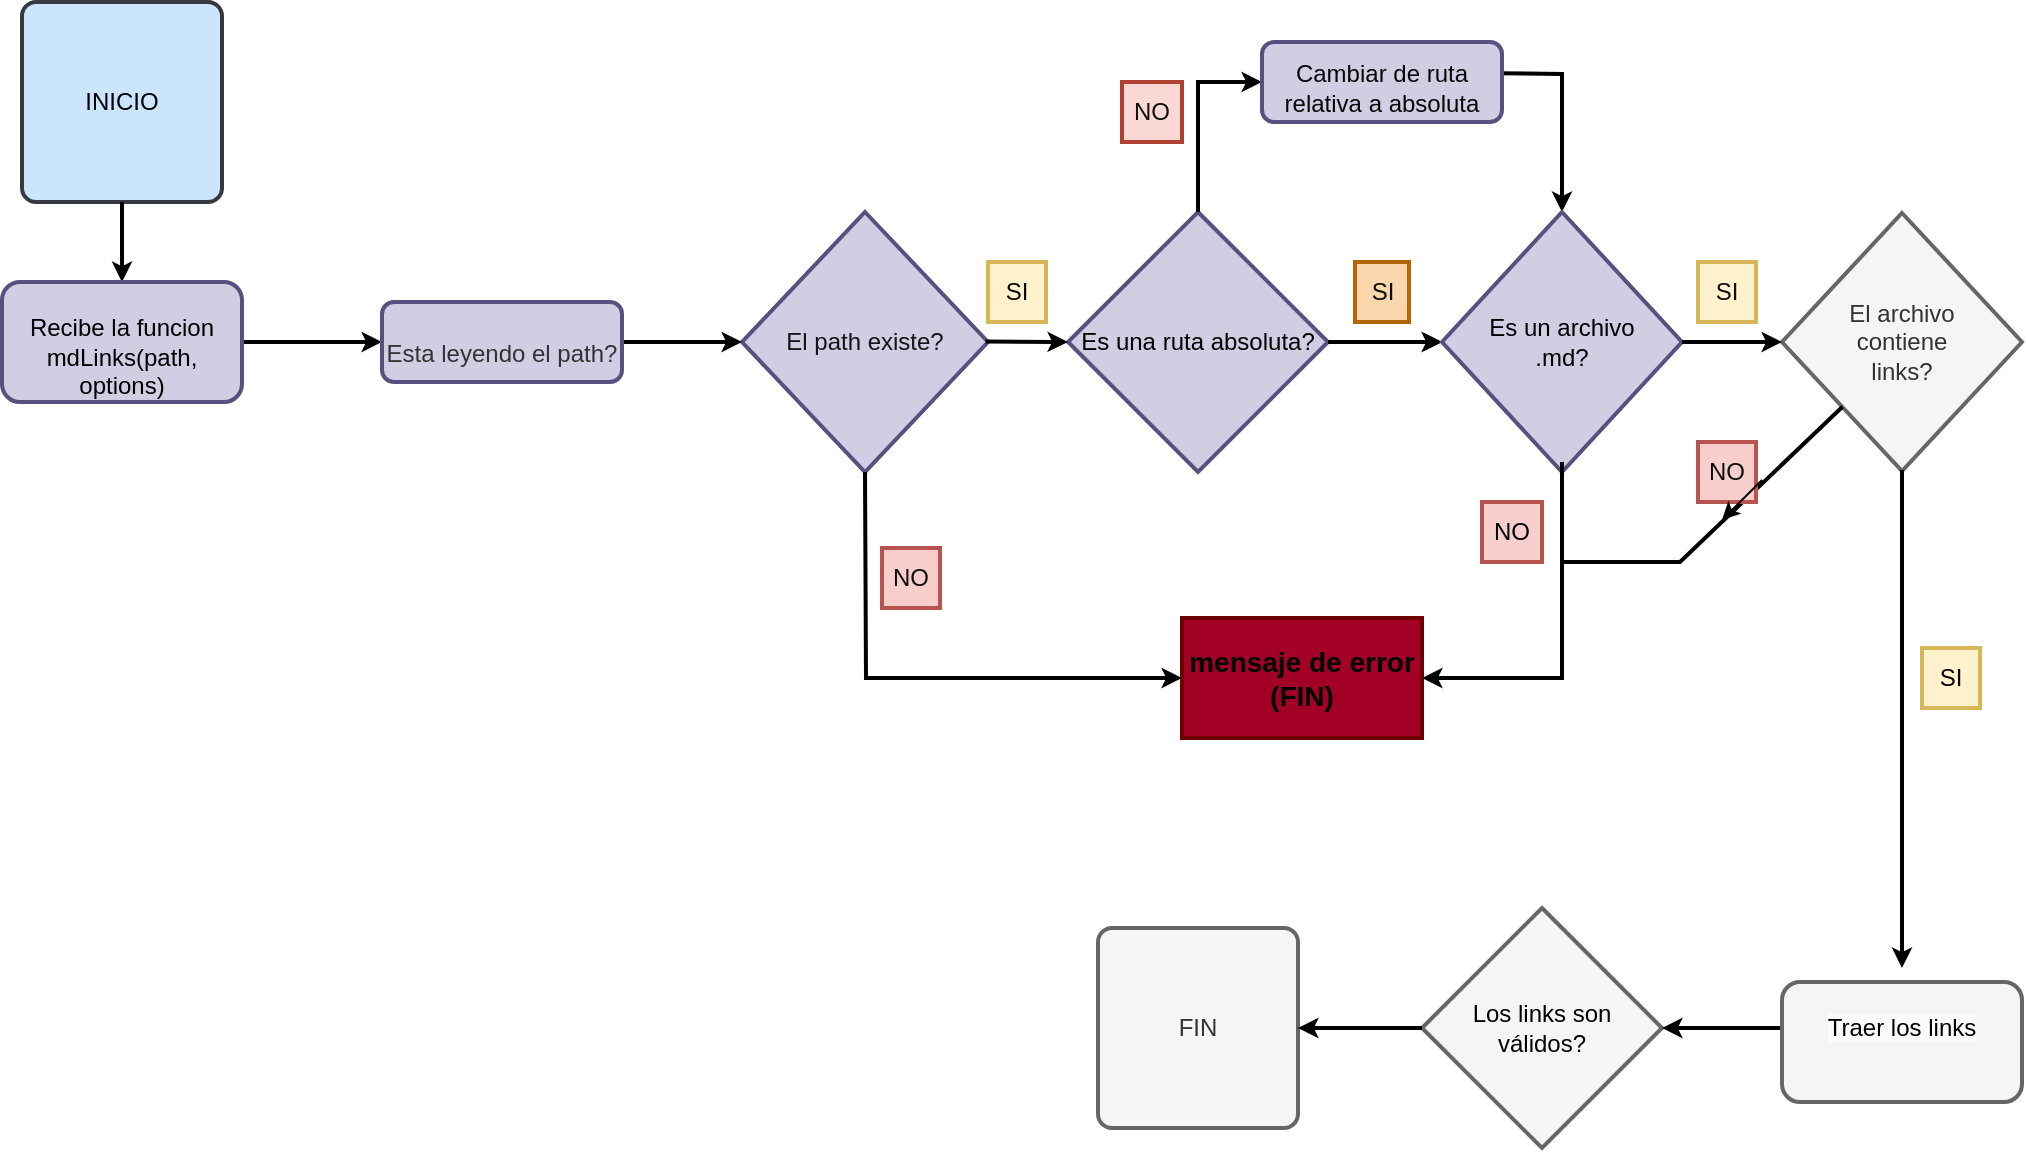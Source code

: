 <mxfile>
    <diagram id="C5RBs43oDa-KdzZeNtuy" name="Page-1">
        <mxGraphModel dx="958" dy="568" grid="1" gridSize="10" guides="1" tooltips="1" connect="1" arrows="1" fold="1" page="1" pageScale="1" pageWidth="827" pageHeight="1169" math="0" shadow="0">
            <root>
                <mxCell id="WIyWlLk6GJQsqaUBKTNV-0"/>
                <mxCell id="WIyWlLk6GJQsqaUBKTNV-1" parent="WIyWlLk6GJQsqaUBKTNV-0"/>
                <mxCell id="TBOGh352oyX1296FKRRM-0" value="&lt;font color=&quot;#000000&quot;&gt;INICIO&lt;/font&gt;" style="rounded=1;whiteSpace=wrap;html=1;absoluteArcSize=1;arcSize=14;strokeWidth=2;fillColor=#cce5ff;strokeColor=#36393d;" parent="WIyWlLk6GJQsqaUBKTNV-1" vertex="1">
                    <mxGeometry x="70" y="110" width="100" height="100" as="geometry"/>
                </mxCell>
                <mxCell id="1" value="" style="edgeStyle=none;html=1;fontColor=#080808;" edge="1" parent="WIyWlLk6GJQsqaUBKTNV-1" source="TBOGh352oyX1296FKRRM-2" target="TBOGh352oyX1296FKRRM-12">
                    <mxGeometry relative="1" as="geometry"/>
                </mxCell>
                <mxCell id="TBOGh352oyX1296FKRRM-2" value="&lt;div&gt;&lt;font color=&quot;#000000&quot;&gt;Es una ruta absoluta?&lt;/font&gt;&lt;/div&gt;" style="strokeWidth=2;html=1;shape=mxgraph.flowchart.decision;whiteSpace=wrap;fillColor=#d0cee2;strokeColor=#56517e;" parent="WIyWlLk6GJQsqaUBKTNV-1" vertex="1">
                    <mxGeometry x="593" y="215" width="130" height="130" as="geometry"/>
                </mxCell>
                <mxCell id="TBOGh352oyX1296FKRRM-3" value="&lt;div&gt;&lt;font color=&quot;#151414&quot;&gt;El path existe?&lt;/font&gt;&lt;/div&gt;" style="strokeWidth=2;html=1;shape=mxgraph.flowchart.decision;whiteSpace=wrap;fillColor=#d0cee2;strokeColor=#56517e;" parent="WIyWlLk6GJQsqaUBKTNV-1" vertex="1">
                    <mxGeometry x="430" y="215" width="123" height="130" as="geometry"/>
                </mxCell>
                <mxCell id="TBOGh352oyX1296FKRRM-4" value="FIN" style="rounded=1;whiteSpace=wrap;html=1;absoluteArcSize=1;arcSize=14;strokeWidth=2;fillColor=#f5f5f5;fontColor=#333333;strokeColor=#666666;" parent="WIyWlLk6GJQsqaUBKTNV-1" vertex="1">
                    <mxGeometry x="608" y="573" width="100" height="100" as="geometry"/>
                </mxCell>
                <mxCell id="TBOGh352oyX1296FKRRM-5" value="&lt;font color=&quot;#0f0f0f&quot;&gt;NO&lt;/font&gt;" style="text;strokeColor=#ae4132;align=center;fillColor=#fad9d5;html=1;verticalAlign=middle;whiteSpace=wrap;rounded=0;strokeWidth=2;" parent="WIyWlLk6GJQsqaUBKTNV-1" vertex="1">
                    <mxGeometry x="620" y="150" width="30" height="30" as="geometry"/>
                </mxCell>
                <mxCell id="TBOGh352oyX1296FKRRM-6" value="" style="endArrow=classic;html=1;rounded=0;strokeWidth=2;endSize=4;exitX=1;exitY=0.5;exitDx=0;exitDy=0;exitPerimeter=0;" parent="WIyWlLk6GJQsqaUBKTNV-1" source="TBOGh352oyX1296FKRRM-2" edge="1">
                    <mxGeometry width="50" height="50" relative="1" as="geometry">
                        <mxPoint x="699" y="278.83" as="sourcePoint"/>
                        <mxPoint x="780" y="280" as="targetPoint"/>
                    </mxGeometry>
                </mxCell>
                <mxCell id="TBOGh352oyX1296FKRRM-7" value="&lt;font color=&quot;#0d0d0d&quot;&gt;SI&lt;/font&gt;" style="text;strokeColor=#b46504;align=center;fillColor=#fad7ac;html=1;verticalAlign=middle;whiteSpace=wrap;rounded=0;strokeWidth=2;" parent="WIyWlLk6GJQsqaUBKTNV-1" vertex="1">
                    <mxGeometry x="736.5" y="240" width="27" height="30" as="geometry"/>
                </mxCell>
                <mxCell id="TBOGh352oyX1296FKRRM-8" value="" style="endArrow=classic;html=1;rounded=0;strokeWidth=2;endSize=4;exitX=0.5;exitY=0;exitDx=0;exitDy=0;exitPerimeter=0;entryX=0;entryY=0.5;entryDx=0;entryDy=0;" parent="WIyWlLk6GJQsqaUBKTNV-1" source="TBOGh352oyX1296FKRRM-2" edge="1" target="TBOGh352oyX1296FKRRM-37">
                    <mxGeometry width="50" height="50" relative="1" as="geometry">
                        <mxPoint x="639" y="189.75" as="sourcePoint"/>
                        <mxPoint x="690" y="140" as="targetPoint"/>
                        <Array as="points">
                            <mxPoint x="658" y="150"/>
                        </Array>
                    </mxGeometry>
                </mxCell>
                <mxCell id="TBOGh352oyX1296FKRRM-9" value="" style="endArrow=classic;html=1;rounded=0;strokeWidth=2;endSize=4;entryX=0.5;entryY=0;entryDx=0;entryDy=0;exitX=0.993;exitY=0.39;exitDx=0;exitDy=0;exitPerimeter=0;entryPerimeter=0;" parent="WIyWlLk6GJQsqaUBKTNV-1" source="TBOGh352oyX1296FKRRM-37" target="TBOGh352oyX1296FKRRM-12" edge="1">
                    <mxGeometry width="50" height="50" relative="1" as="geometry">
                        <mxPoint x="827.4" y="138.38" as="sourcePoint"/>
                        <mxPoint x="850" y="241" as="targetPoint"/>
                        <Array as="points">
                            <mxPoint x="840" y="146"/>
                        </Array>
                    </mxGeometry>
                </mxCell>
                <mxCell id="TBOGh352oyX1296FKRRM-12" value="&lt;div&gt;&lt;font color=&quot;#000000&quot;&gt;Es un archivo&lt;/font&gt;&lt;/div&gt;&lt;div&gt;&lt;font color=&quot;#000000&quot;&gt;.md?&lt;/font&gt;&lt;br&gt;&lt;/div&gt;" style="strokeWidth=2;html=1;shape=mxgraph.flowchart.decision;whiteSpace=wrap;fillColor=#d0cee2;strokeColor=#56517e;" parent="WIyWlLk6GJQsqaUBKTNV-1" vertex="1">
                    <mxGeometry x="780" y="215" width="120" height="130" as="geometry"/>
                </mxCell>
                <mxCell id="TBOGh352oyX1296FKRRM-13" value="&lt;div&gt;El archivo&lt;/div&gt;&lt;div&gt;contiene&lt;/div&gt;&lt;div&gt;links?&lt;br&gt;&lt;/div&gt;" style="strokeWidth=2;html=1;shape=mxgraph.flowchart.decision;whiteSpace=wrap;fillColor=#f5f5f5;fontColor=#333333;strokeColor=#666666;" parent="WIyWlLk6GJQsqaUBKTNV-1" vertex="1">
                    <mxGeometry x="950" y="215.5" width="120" height="129" as="geometry"/>
                </mxCell>
                <mxCell id="TBOGh352oyX1296FKRRM-14" value="&lt;div style=&quot;font-size: 14px;&quot;&gt;&lt;font style=&quot;font-size: 14px;&quot; color=&quot;#000000&quot;&gt;&lt;b style=&quot;&quot;&gt;mensaje de error&lt;/b&gt;&lt;/font&gt;&lt;/div&gt;&lt;div style=&quot;font-size: 14px;&quot;&gt;&lt;font style=&quot;font-size: 14px;&quot; color=&quot;#000000&quot;&gt;&lt;b style=&quot;&quot;&gt;(FIN)&lt;/b&gt;&lt;/font&gt;&lt;br&gt;&lt;/div&gt;" style="rounded=0;whiteSpace=wrap;html=1;strokeColor=#6F0000;strokeWidth=2;fillColor=#a20025;fontColor=#ffffff;" parent="WIyWlLk6GJQsqaUBKTNV-1" vertex="1">
                    <mxGeometry x="650" y="418" width="120" height="60" as="geometry"/>
                </mxCell>
                <mxCell id="TBOGh352oyX1296FKRRM-16" value="&lt;div&gt;&lt;font color=&quot;#000000&quot;&gt;Los links son&lt;br&gt;&lt;/font&gt;&lt;/div&gt;&lt;div&gt;&lt;font color=&quot;#000000&quot;&gt;válidos?&lt;/font&gt;&lt;/div&gt;" style="strokeWidth=2;html=1;shape=mxgraph.flowchart.decision;whiteSpace=wrap;fillColor=#f5f5f5;fontColor=#333333;strokeColor=#666666;" parent="WIyWlLk6GJQsqaUBKTNV-1" vertex="1">
                    <mxGeometry x="770" y="563" width="120" height="120" as="geometry"/>
                </mxCell>
                <mxCell id="TBOGh352oyX1296FKRRM-17" value="" style="endArrow=classic;html=1;rounded=0;strokeWidth=2;endSize=4;entryX=0;entryY=0.5;entryDx=0;entryDy=0;exitX=0.99;exitY=0.498;exitDx=0;exitDy=0;exitPerimeter=0;entryPerimeter=0;" parent="WIyWlLk6GJQsqaUBKTNV-1" source="TBOGh352oyX1296FKRRM-3" target="TBOGh352oyX1296FKRRM-2" edge="1">
                    <mxGeometry width="50" height="50" relative="1" as="geometry">
                        <mxPoint x="563" y="279.75" as="sourcePoint"/>
                        <mxPoint x="615.72" y="279.91" as="targetPoint"/>
                    </mxGeometry>
                </mxCell>
                <mxCell id="TBOGh352oyX1296FKRRM-18" value="" style="endArrow=classic;html=1;rounded=0;strokeWidth=2;endSize=4;exitX=1;exitY=0.5;exitDx=0;exitDy=0;" parent="WIyWlLk6GJQsqaUBKTNV-1" source="TBOGh352oyX1296FKRRM-36" edge="1">
                    <mxGeometry width="50" height="50" relative="1" as="geometry">
                        <mxPoint x="379.76" y="276.455" as="sourcePoint"/>
                        <mxPoint x="430" y="280" as="targetPoint"/>
                    </mxGeometry>
                </mxCell>
                <mxCell id="TBOGh352oyX1296FKRRM-19" value="" style="endArrow=classic;html=1;rounded=0;strokeWidth=2;endSize=4;exitX=1;exitY=0.5;exitDx=0;exitDy=0;" parent="WIyWlLk6GJQsqaUBKTNV-1" edge="1">
                    <mxGeometry width="50" height="50" relative="1" as="geometry">
                        <mxPoint x="180" y="280" as="sourcePoint"/>
                        <mxPoint x="250" y="280" as="targetPoint"/>
                    </mxGeometry>
                </mxCell>
                <mxCell id="TBOGh352oyX1296FKRRM-20" value="" style="endArrow=classic;html=1;rounded=0;strokeWidth=2;endSize=4;entryX=0.5;entryY=0;entryDx=0;entryDy=0;exitX=0.5;exitY=1;exitDx=0;exitDy=0;" parent="WIyWlLk6GJQsqaUBKTNV-1" source="TBOGh352oyX1296FKRRM-0" edge="1">
                    <mxGeometry width="50" height="50" relative="1" as="geometry">
                        <mxPoint x="80.0" y="230" as="sourcePoint"/>
                        <mxPoint x="120" y="250" as="targetPoint"/>
                    </mxGeometry>
                </mxCell>
                <mxCell id="TBOGh352oyX1296FKRRM-21" value="" style="endArrow=classic;html=1;rounded=0;strokeWidth=2;endSize=4;exitX=1;exitY=0.5;exitDx=0;exitDy=0;exitPerimeter=0;" parent="WIyWlLk6GJQsqaUBKTNV-1" source="TBOGh352oyX1296FKRRM-12" edge="1">
                    <mxGeometry width="50" height="50" relative="1" as="geometry">
                        <mxPoint x="848.36" y="338.8" as="sourcePoint"/>
                        <mxPoint x="950" y="280" as="targetPoint"/>
                    </mxGeometry>
                </mxCell>
                <mxCell id="TBOGh352oyX1296FKRRM-22" value="" style="endArrow=classic;html=1;rounded=0;strokeWidth=2;endSize=4;entryX=0.5;entryY=0;entryDx=0;entryDy=0;exitX=0.5;exitY=0.996;exitDx=0;exitDy=0;exitPerimeter=0;" parent="WIyWlLk6GJQsqaUBKTNV-1" source="TBOGh352oyX1296FKRRM-13" edge="1">
                    <mxGeometry width="50" height="50" relative="1" as="geometry">
                        <mxPoint x="847.66" y="489" as="sourcePoint"/>
                        <mxPoint x="1010" y="593" as="targetPoint"/>
                    </mxGeometry>
                </mxCell>
                <mxCell id="TBOGh352oyX1296FKRRM-23" value="" style="endArrow=classic;html=1;rounded=0;strokeWidth=2;endSize=4;entryX=1;entryY=0.5;entryDx=0;entryDy=0;entryPerimeter=0;" parent="WIyWlLk6GJQsqaUBKTNV-1" target="TBOGh352oyX1296FKRRM-16" edge="1">
                    <mxGeometry width="50" height="50" relative="1" as="geometry">
                        <mxPoint x="949" y="623" as="sourcePoint"/>
                        <mxPoint x="921.66" y="653" as="targetPoint"/>
                    </mxGeometry>
                </mxCell>
                <mxCell id="TBOGh352oyX1296FKRRM-24" value="" style="endArrow=classic;html=1;rounded=0;strokeWidth=2;endSize=4;exitX=0;exitY=0.5;exitDx=0;exitDy=0;exitPerimeter=0;" parent="WIyWlLk6GJQsqaUBKTNV-1" source="TBOGh352oyX1296FKRRM-16" target="TBOGh352oyX1296FKRRM-4" edge="1">
                    <mxGeometry width="50" height="50" relative="1" as="geometry">
                        <mxPoint x="779" y="622.83" as="sourcePoint"/>
                        <mxPoint x="709" y="623" as="targetPoint"/>
                    </mxGeometry>
                </mxCell>
                <mxCell id="TBOGh352oyX1296FKRRM-25" value="&lt;font color=&quot;#080808&quot;&gt;SI&lt;/font&gt;" style="text;strokeColor=#d6b656;align=center;fillColor=#fff2cc;html=1;verticalAlign=middle;whiteSpace=wrap;rounded=0;strokeWidth=2;" parent="WIyWlLk6GJQsqaUBKTNV-1" vertex="1">
                    <mxGeometry x="553" y="240" width="29" height="30" as="geometry"/>
                </mxCell>
                <mxCell id="TBOGh352oyX1296FKRRM-26" value="" style="endArrow=classic;html=1;rounded=0;strokeWidth=2;endSize=4;exitX=0.5;exitY=1;exitDx=0;exitDy=0;exitPerimeter=0;entryX=0;entryY=0.5;entryDx=0;entryDy=0;" parent="WIyWlLk6GJQsqaUBKTNV-1" source="TBOGh352oyX1296FKRRM-3" target="TBOGh352oyX1296FKRRM-14" edge="1">
                    <mxGeometry width="50" height="50" relative="1" as="geometry">
                        <mxPoint x="510" y="430" as="sourcePoint"/>
                        <mxPoint x="542" y="351" as="targetPoint"/>
                        <Array as="points">
                            <mxPoint x="492" y="448"/>
                        </Array>
                    </mxGeometry>
                </mxCell>
                <mxCell id="TBOGh352oyX1296FKRRM-27" value="&lt;font color=&quot;#0d0d0d&quot;&gt;NO&lt;/font&gt;" style="text;strokeColor=#b85450;align=center;fillColor=#f8cecc;html=1;verticalAlign=middle;whiteSpace=wrap;rounded=0;strokeWidth=2;" parent="WIyWlLk6GJQsqaUBKTNV-1" vertex="1">
                    <mxGeometry x="500" y="383" width="29" height="30" as="geometry"/>
                </mxCell>
                <mxCell id="TBOGh352oyX1296FKRRM-28" value="&lt;font color=&quot;#000000&quot;&gt;NO&lt;/font&gt;" style="text;strokeColor=#b85450;align=center;fillColor=#f8cecc;html=1;verticalAlign=middle;whiteSpace=wrap;rounded=0;strokeWidth=2;" parent="WIyWlLk6GJQsqaUBKTNV-1" vertex="1">
                    <mxGeometry x="800" y="360" width="30" height="30" as="geometry"/>
                </mxCell>
                <mxCell id="TBOGh352oyX1296FKRRM-29" value="&lt;font color=&quot;#000000&quot;&gt;SI&lt;/font&gt;" style="text;strokeColor=#d6b656;align=center;fillColor=#fff2cc;html=1;verticalAlign=middle;whiteSpace=wrap;rounded=0;strokeWidth=2;" parent="WIyWlLk6GJQsqaUBKTNV-1" vertex="1">
                    <mxGeometry x="1020" y="433" width="29" height="30" as="geometry"/>
                </mxCell>
                <mxCell id="TBOGh352oyX1296FKRRM-30" value="" style="endArrow=none;html=1;rounded=0;strokeWidth=2;endSize=6;entryX=0.252;entryY=0.751;entryDx=0;entryDy=0;entryPerimeter=0;" parent="WIyWlLk6GJQsqaUBKTNV-1" target="TBOGh352oyX1296FKRRM-13" edge="1">
                    <mxGeometry width="50" height="50" relative="1" as="geometry">
                        <mxPoint x="840" y="390" as="sourcePoint"/>
                        <mxPoint x="979" y="310" as="targetPoint"/>
                        <Array as="points">
                            <mxPoint x="899" y="390"/>
                        </Array>
                    </mxGeometry>
                </mxCell>
                <mxCell id="TBOGh352oyX1296FKRRM-31" value="&lt;font color=&quot;#0d0d0d&quot;&gt;NO&lt;/font&gt;" style="text;strokeColor=#b85450;align=center;fillColor=#f8cecc;html=1;verticalAlign=middle;whiteSpace=wrap;rounded=0;strokeWidth=2;" parent="WIyWlLk6GJQsqaUBKTNV-1" vertex="1">
                    <mxGeometry x="908" y="330" width="29" height="30" as="geometry"/>
                </mxCell>
                <mxCell id="TBOGh352oyX1296FKRRM-32" value="" style="endArrow=classic;html=1;rounded=0;strokeWidth=1;endSize=6;" parent="WIyWlLk6GJQsqaUBKTNV-1" edge="1">
                    <mxGeometry width="50" height="50" relative="1" as="geometry">
                        <mxPoint x="940" y="349" as="sourcePoint"/>
                        <mxPoint x="920" y="369" as="targetPoint"/>
                    </mxGeometry>
                </mxCell>
                <mxCell id="TBOGh352oyX1296FKRRM-33" value="&lt;font color=&quot;#0d0d0d&quot;&gt;SI&lt;/font&gt;" style="text;strokeColor=#d6b656;align=center;fillColor=#fff2cc;html=1;verticalAlign=middle;whiteSpace=wrap;rounded=0;strokeWidth=2;" parent="WIyWlLk6GJQsqaUBKTNV-1" vertex="1">
                    <mxGeometry x="908" y="240" width="29" height="30" as="geometry"/>
                </mxCell>
                <mxCell id="TBOGh352oyX1296FKRRM-34" value="" style="endArrow=classic;html=1;rounded=0;strokeWidth=2;endSize=4;" parent="WIyWlLk6GJQsqaUBKTNV-1" edge="1">
                    <mxGeometry width="50" height="50" relative="1" as="geometry">
                        <mxPoint x="840" y="340" as="sourcePoint"/>
                        <mxPoint x="770" y="448" as="targetPoint"/>
                        <Array as="points">
                            <mxPoint x="840" y="448"/>
                        </Array>
                    </mxGeometry>
                </mxCell>
                <mxCell id="TBOGh352oyX1296FKRRM-35" value="&lt;br&gt;&lt;span style=&quot;color: rgb(0, 0, 0); font-family: Helvetica; font-size: 12px; font-style: normal; font-variant-ligatures: normal; font-variant-caps: normal; font-weight: 400; letter-spacing: normal; orphans: 2; text-indent: 0px; text-transform: none; widows: 2; word-spacing: 0px; -webkit-text-stroke-width: 0px; text-decoration-thickness: initial; text-decoration-style: initial; text-decoration-color: initial; float: none; display: inline !important;&quot;&gt;Recibe la funcion mdLinks(path, options)&lt;/span&gt;&lt;br&gt;" style="rounded=1;whiteSpace=wrap;html=1;fillColor=#d0cee2;strokeColor=#56517e;strokeWidth=2;align=center;labelBackgroundColor=none;" parent="WIyWlLk6GJQsqaUBKTNV-1" vertex="1">
                    <mxGeometry x="60" y="250" width="120" height="60" as="geometry"/>
                </mxCell>
                <mxCell id="TBOGh352oyX1296FKRRM-36" value="&lt;p style=&quot;line-height: 90%;&quot;&gt;&lt;br&gt;&lt;span style=&quot;color: rgb(51, 51, 51); font-family: Helvetica; font-size: 12px; font-style: normal; font-variant-ligatures: normal; font-variant-caps: normal; font-weight: 400; letter-spacing: normal; orphans: 2; text-indent: 0px; text-transform: none; widows: 2; word-spacing: 0px; -webkit-text-stroke-width: 0px; text-decoration-thickness: initial; text-decoration-style: initial; text-decoration-color: initial; float: none; display: inline !important;&quot;&gt;Esta leyendo el path?&lt;/span&gt;&lt;br&gt;&lt;/p&gt;" style="rounded=1;whiteSpace=wrap;html=1;strokeColor=#56517e;strokeWidth=2;align=center;fillColor=#d0cee2;labelBackgroundColor=none;" parent="WIyWlLk6GJQsqaUBKTNV-1" vertex="1">
                    <mxGeometry x="250" y="260" width="120" height="40" as="geometry"/>
                </mxCell>
                <mxCell id="TBOGh352oyX1296FKRRM-37" value="&lt;div style=&quot;&quot;&gt;&lt;font color=&quot;#080808&quot;&gt;&lt;br&gt;&lt;/font&gt;&lt;/div&gt;&lt;font color=&quot;#080808&quot;&gt;&lt;div style=&quot;&quot;&gt;&lt;span style=&quot;background-color: initial;&quot;&gt;Cambiar de ruta relativa a absoluta&lt;/span&gt;&lt;/div&gt;&lt;/font&gt;" style="rounded=1;whiteSpace=wrap;html=1;strokeColor=#56517e;strokeWidth=2;fillColor=#d0cee2;labelBackgroundColor=none;align=center;verticalAlign=bottom;" parent="WIyWlLk6GJQsqaUBKTNV-1" vertex="1">
                    <mxGeometry x="690" y="130" width="120" height="40" as="geometry"/>
                </mxCell>
                <mxCell id="TBOGh352oyX1296FKRRM-41" value="&#10;&lt;span style=&quot;color: rgb(0, 0, 0); font-family: Helvetica; font-size: 12px; font-style: normal; font-variant-ligatures: normal; font-variant-caps: normal; font-weight: 400; letter-spacing: normal; orphans: 2; text-align: center; text-indent: 0px; text-transform: none; widows: 2; word-spacing: 0px; -webkit-text-stroke-width: 0px; background-color: rgb(251, 251, 251); text-decoration-thickness: initial; text-decoration-style: initial; text-decoration-color: initial; float: none; display: inline !important;&quot;&gt;Traer los links&lt;/span&gt;&#10;&#10;" style="rounded=1;whiteSpace=wrap;html=1;strokeColor=#666666;strokeWidth=2;fillColor=#f5f5f5;fontColor=#333333;" parent="WIyWlLk6GJQsqaUBKTNV-1" vertex="1">
                    <mxGeometry x="950" y="600" width="120" height="60" as="geometry"/>
                </mxCell>
            </root>
        </mxGraphModel>
    </diagram>
</mxfile>